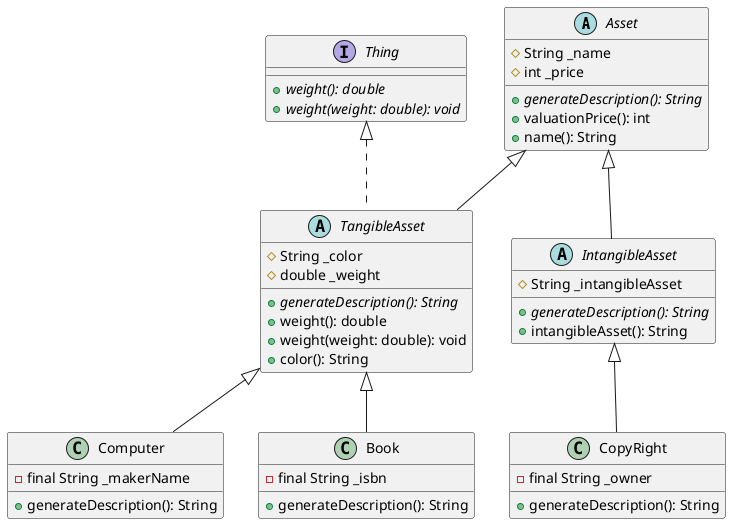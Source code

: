 @startuml

abstract class Asset {
  # String _name
  # int _price
  + {abstract} generateDescription(): String
  + valuationPrice(): int
  + name(): String
}

interface Thing {
  + {abstract} weight(): double
  + {abstract} weight(weight: double): void
}

abstract class TangibleAsset {
  # String _color
  # double _weight
  + {abstract} generateDescription(): String
  + weight(): double
  + weight(weight: double): void
  + color(): String
}

abstract class IntangibleAsset {
  # String _intangibleAsset
  + {abstract} generateDescription(): String
  + intangibleAsset(): String
}

class CopyRight {
  - final String _owner
  + generateDescription(): String
}

class Computer {
  - final String _makerName
  + generateDescription(): String
}

class Book {
  - final String _isbn
  + generateDescription(): String
}

Asset <|-- IntangibleAsset
Asset <|-- TangibleAsset
IntangibleAsset <|-- CopyRight
TangibleAsset <|-- Computer
TangibleAsset <|-- Book
Thing <|.. TangibleAsset

@enduml
